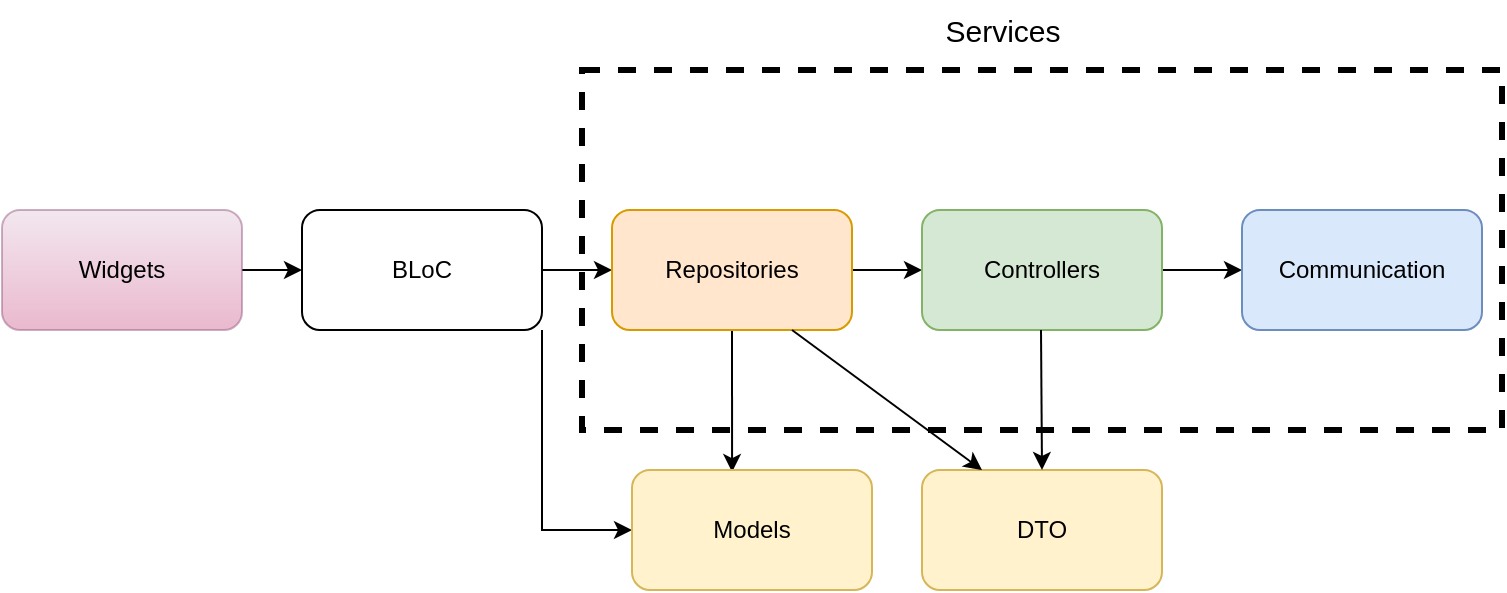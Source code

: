 <mxfile version="20.2.7" type="device"><diagram id="ks7Dovv9FOoPl9zhSz9h" name="Page-1"><mxGraphModel dx="1422" dy="754" grid="1" gridSize="10" guides="1" tooltips="1" connect="1" arrows="1" fold="1" page="1" pageScale="1" pageWidth="850" pageHeight="1100" math="0" shadow="0"><root><mxCell id="0"/><mxCell id="1" parent="0"/><mxCell id="n_ynMFTKPQbozETJs4s5-7" style="edgeStyle=orthogonalEdgeStyle;rounded=0;orthogonalLoop=1;jettySize=auto;html=1;exitX=1;exitY=0.5;exitDx=0;exitDy=0;" parent="1" source="n_ynMFTKPQbozETJs4s5-1" target="n_ynMFTKPQbozETJs4s5-2" edge="1"><mxGeometry relative="1" as="geometry"/></mxCell><mxCell id="n_ynMFTKPQbozETJs4s5-9" style="edgeStyle=none;rounded=0;orthogonalLoop=1;jettySize=auto;html=1;exitX=1;exitY=1;exitDx=0;exitDy=0;entryX=0;entryY=0.5;entryDx=0;entryDy=0;" parent="1" source="n_ynMFTKPQbozETJs4s5-1" target="n_ynMFTKPQbozETJs4s5-4" edge="1"><mxGeometry relative="1" as="geometry"><Array as="points"><mxPoint x="320" y="480"/></Array></mxGeometry></mxCell><mxCell id="n_ynMFTKPQbozETJs4s5-1" value="BLoC" style="rounded=1;whiteSpace=wrap;html=1;" parent="1" vertex="1"><mxGeometry x="200" y="320" width="120" height="60" as="geometry"/></mxCell><mxCell id="n_ynMFTKPQbozETJs4s5-12" style="edgeStyle=none;rounded=0;orthogonalLoop=1;jettySize=auto;html=1;exitX=1;exitY=0.5;exitDx=0;exitDy=0;entryX=0;entryY=0.5;entryDx=0;entryDy=0;" parent="1" source="n_ynMFTKPQbozETJs4s5-2" target="n_ynMFTKPQbozETJs4s5-3" edge="1"><mxGeometry relative="1" as="geometry"/></mxCell><mxCell id="n_ynMFTKPQbozETJs4s5-14" style="edgeStyle=none;rounded=0;orthogonalLoop=1;jettySize=auto;html=1;exitX=0.5;exitY=1;exitDx=0;exitDy=0;entryX=0.417;entryY=0.017;entryDx=0;entryDy=0;entryPerimeter=0;" parent="1" source="n_ynMFTKPQbozETJs4s5-2" target="n_ynMFTKPQbozETJs4s5-4" edge="1"><mxGeometry relative="1" as="geometry"/></mxCell><mxCell id="n_ynMFTKPQbozETJs4s5-2" value="Repositories" style="rounded=1;whiteSpace=wrap;html=1;fillColor=#ffe6cc;strokeColor=#d79b00;" parent="1" vertex="1"><mxGeometry x="355" y="320" width="120" height="60" as="geometry"/></mxCell><mxCell id="n_ynMFTKPQbozETJs4s5-15" style="edgeStyle=none;rounded=0;orthogonalLoop=1;jettySize=auto;html=1;exitX=1;exitY=0.5;exitDx=0;exitDy=0;entryX=0;entryY=0.5;entryDx=0;entryDy=0;" parent="1" source="n_ynMFTKPQbozETJs4s5-3" target="n_ynMFTKPQbozETJs4s5-5" edge="1"><mxGeometry relative="1" as="geometry"/></mxCell><mxCell id="n_ynMFTKPQbozETJs4s5-3" value="Controllers" style="rounded=1;whiteSpace=wrap;html=1;fillColor=#d5e8d4;strokeColor=#82b366;" parent="1" vertex="1"><mxGeometry x="510" y="320" width="120" height="60" as="geometry"/></mxCell><mxCell id="n_ynMFTKPQbozETJs4s5-4" value="Models" style="rounded=1;whiteSpace=wrap;html=1;fillColor=#fff2cc;strokeColor=#d6b656;" parent="1" vertex="1"><mxGeometry x="365" y="450" width="120" height="60" as="geometry"/></mxCell><mxCell id="n_ynMFTKPQbozETJs4s5-5" value="Communication" style="rounded=1;whiteSpace=wrap;html=1;fillColor=#dae8fc;strokeColor=#6c8ebf;" parent="1" vertex="1"><mxGeometry x="670" y="320" width="120" height="60" as="geometry"/></mxCell><mxCell id="n_ynMFTKPQbozETJs4s5-18" style="edgeStyle=none;rounded=0;orthogonalLoop=1;jettySize=auto;html=1;exitX=1;exitY=0.5;exitDx=0;exitDy=0;entryX=0;entryY=0.5;entryDx=0;entryDy=0;" parent="1" source="n_ynMFTKPQbozETJs4s5-17" target="n_ynMFTKPQbozETJs4s5-1" edge="1"><mxGeometry relative="1" as="geometry"/></mxCell><mxCell id="n_ynMFTKPQbozETJs4s5-17" value="Widgets" style="rounded=1;whiteSpace=wrap;html=1;fillColor=#e6d0de;strokeColor=#996185;gradientColor=#d5739d;opacity=50;" parent="1" vertex="1"><mxGeometry x="50" y="320" width="120" height="60" as="geometry"/></mxCell><mxCell id="K0KkBUyVPQv_O5p9ReKE-1" value="DTO" style="rounded=1;whiteSpace=wrap;html=1;fillColor=#fff2cc;strokeColor=#d6b656;" vertex="1" parent="1"><mxGeometry x="510" y="450" width="120" height="60" as="geometry"/></mxCell><mxCell id="K0KkBUyVPQv_O5p9ReKE-2" style="edgeStyle=none;rounded=0;orthogonalLoop=1;jettySize=auto;html=1;exitX=0.5;exitY=1;exitDx=0;exitDy=0;" edge="1" parent="1"><mxGeometry relative="1" as="geometry"><mxPoint x="569.5" y="380" as="sourcePoint"/><mxPoint x="570" y="450" as="targetPoint"/></mxGeometry></mxCell><mxCell id="K0KkBUyVPQv_O5p9ReKE-4" value="Services" style="text;html=1;align=center;verticalAlign=middle;resizable=0;points=[];autosize=1;strokeColor=none;fillColor=none;strokeWidth=4;fontSize=15;" vertex="1" parent="1"><mxGeometry x="510" y="215" width="80" height="30" as="geometry"/></mxCell><mxCell id="K0KkBUyVPQv_O5p9ReKE-5" style="edgeStyle=none;rounded=0;orthogonalLoop=1;jettySize=auto;html=1;exitX=0.75;exitY=1;exitDx=0;exitDy=0;entryX=0.25;entryY=0;entryDx=0;entryDy=0;" edge="1" parent="1" source="n_ynMFTKPQbozETJs4s5-2" target="K0KkBUyVPQv_O5p9ReKE-1"><mxGeometry relative="1" as="geometry"><mxPoint x="425" y="390" as="sourcePoint"/><mxPoint x="425.04" y="461.02" as="targetPoint"/></mxGeometry></mxCell><mxCell id="K0KkBUyVPQv_O5p9ReKE-6" value="" style="rounded=0;whiteSpace=wrap;html=1;fillColor=none;dashed=1;strokeWidth=3;" vertex="1" parent="1"><mxGeometry x="340" y="250" width="460" height="180" as="geometry"/></mxCell></root></mxGraphModel></diagram></mxfile>